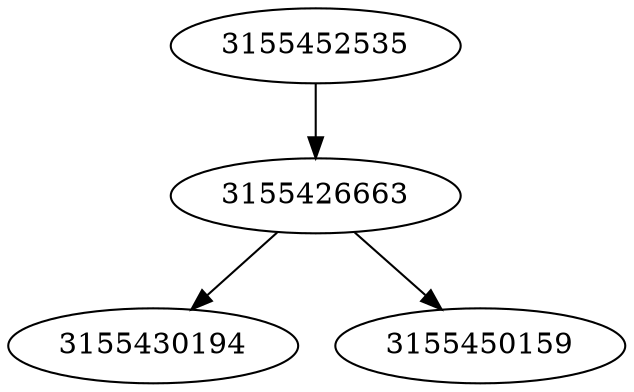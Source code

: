 strict digraph  {
3155430194;
3155426663;
3155452535;
3155450159;
3155426663 -> 3155450159;
3155426663 -> 3155430194;
3155452535 -> 3155426663;
}
